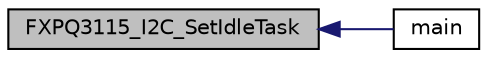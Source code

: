 digraph "FXPQ3115_I2C_SetIdleTask"
{
  edge [fontname="Helvetica",fontsize="10",labelfontname="Helvetica",labelfontsize="10"];
  node [fontname="Helvetica",fontsize="10",shape=record];
  rankdir="LR";
  Node22 [label="FXPQ3115_I2C_SetIdleTask",height=0.2,width=0.4,color="black", fillcolor="grey75", style="filled", fontcolor="black"];
  Node22 -> Node23 [dir="back",color="midnightblue",fontsize="10",style="solid",fontname="Helvetica"];
  Node23 [label="main",height=0.2,width=0.4,color="black", fillcolor="white", style="filled",URL="$fxpq3115__demo_8c.html#a840291bc02cba5474a4cb46a9b9566fe",tooltip="Main function. "];
}
